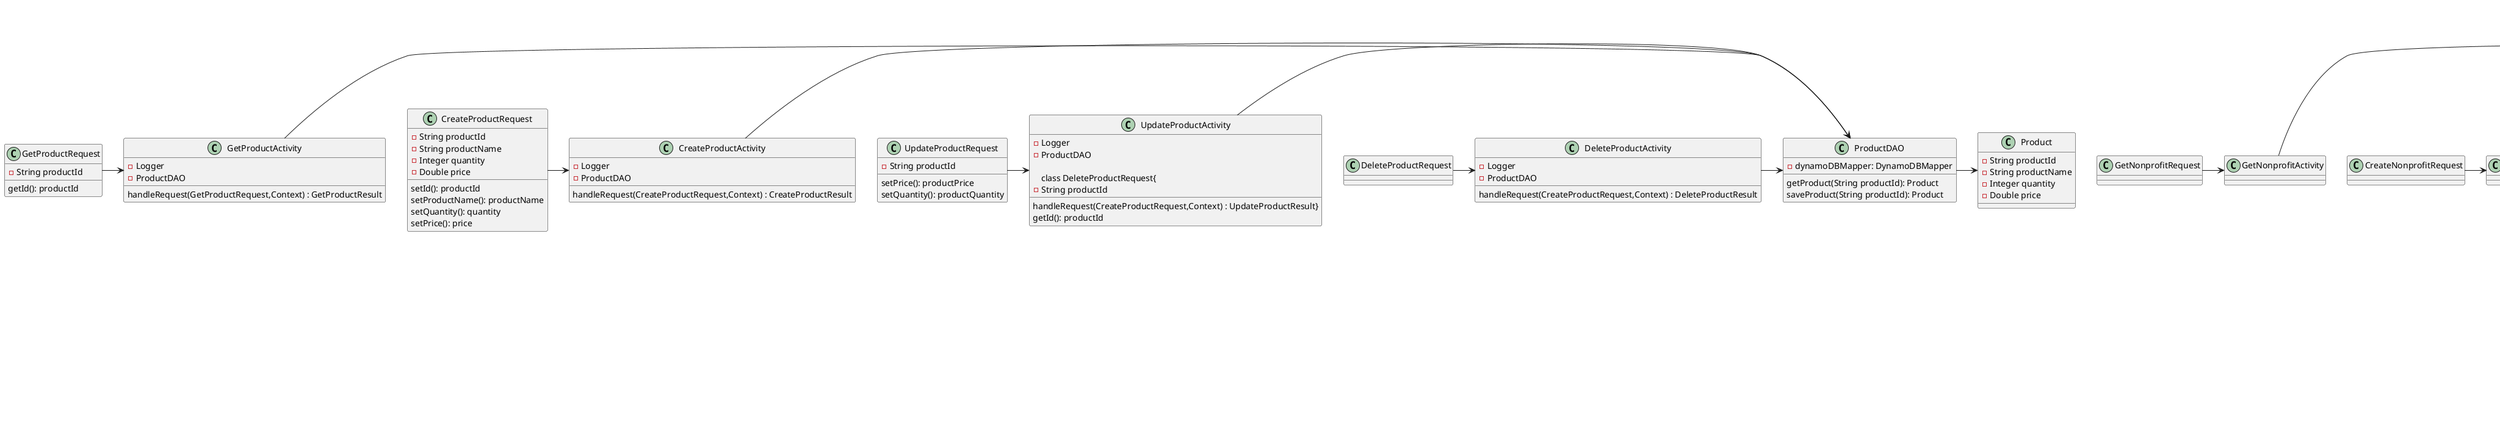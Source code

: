@startuml
title Overflow

class Product {
-String productId
-String productName
-Integer quantity
-Double price
}

class Inventory {
-String inventoryId
-List<Product> products
-Double totalCost
}

class Client {
-String clientId
-String name
-String email
-String phoneNumber
-Inventory inventory
}

class ProductDAO {
-dynamoDBMapper: DynamoDBMapper
    getProduct(String productId): Product
    saveProduct(String productId): Product
}

class InventoryDAO {
-dynamoDBMapper: DynamoDBMapper
    getOrder(String inventoryId): Inventory
    saveOrder(String inventoryId): Inventory
}


class ClientDAO {
-dynamoDBMapper: DynamoDBMapper
    getOrder(String clientId): ClientAccount
    saveOrder(String clientId): ClientAccount
}


class GetProductRequest{
-String productId
    getId(): productId
}

class GetProductResult{
-Product product
    getProduct() : Product
    setProduct()
}

class GetProductActivity {
-Logger
-ProductDAO
handleRequest(GetProductRequest,Context) : GetProductResult
}

class CreateProductRequest{
-String productId
-String productName
-Integer quantity
-Double price
setId(): productId
setProductName(): productName
setQuantity(): quantity
setPrice(): price
}

class CreateProductActivity {
-Logger
-ProductDAO
handleRequest(CreateProductRequest,Context) : CreateProductResult
}

class UpdateProductRequest{
-String productId
setPrice(): productPrice
setQuantity(): productQuantity
}

class UpdateProductActivity {
-Logger
-ProductDAO
handleRequest(CreateProductRequest,Context) : UpdateProductResult}

class DeleteProductRequest{
-String productId
getId(): productId
}

class DeleteProductActivity {
-Logger
-ProductDAO
handleRequest(CreateProductRequest,Context) : DeleteProductResult
}

class GetClientAccountRequest{
-String ClientId
getId(): ClientId
}

class GetClientAccountActivity {
-Logger
-ClientAccountDAO
handleRequest(GetClientAccountRequest,Context) : GetClientAccountResult
}

class CreateClientAccountRequest{
-String clientId
-String clientName
-String clientEmail
-String clientPhoneNumber
-List<Product> products
-Nonprofit nonprofit
-List<Customer> customers
setClientId (): clientId
setClientName(): ClientName
setClientEmail (): ClientEmail
setClientPhoneNumber(): ClientPhoneNumber
setProducts(): List<Product>
setNonprofit(): Nonprofit
setCustomers() :List<Customer>
}

class CreateClientAccountActivity {
-Logger
-ClientAccountDAO
handleRequest(CreateClientAccountRequest,Context) : CreateClientAccountResult
}

class UpdateClientAccountRequest{
-String ClientAccountId
getId(): ClientAccountId
}

class UpdateClientAccountActivity {
-Logger
-ClientAccountDAO
handleRequest(CreateClientAccountRequest,Context) : UpdateClientAccountResult}

class DeleteClientAccountRequest{
-String ClientId
getId(): ClientId
}

class DeleteClientAccountActivity {
-Logger
-ClientAccountDAO
handleRequest(CreateClientAccountRequest,Context) : DeleteClientAccountResult
}

class CreateClientAccountActivity {
-Logger
-ClientAccountDAO
handleRequest(CreateClientAccountRequest,Context) : CreateClientAccountResult
}

class UpdateClientAccountRequest{
-String ClientId
getId(): ClientId
}

class UpdateClientAccountActivity {
-Logger
-ClientAccountDAO
handleRequest(CreateClientAccountRequest,Context) : UpdateClientAccountResult}

class DeleteClientAccountRequest{
-String ClientId
getId(): ClientId
}

class DeleteClientAccountActivity {
-Logger
-ClientAccountDAO
handleRequest(CreateClientAccountRequest,Context) : DeleteClientAccountResult
}


ProductDAO -> Product
GetProductActivity -> ProductDAO
GetProductRequest -> GetProductActivity
CreateProductActivity -> ProductDAO
CreateProductRequest -> CreateProductActivity
UpdateProductActivity -> ProductDAO
UpdateProductRequest -> UpdateProductActivity
DeleteProductActivity -> ProductDAO
DeleteProductRequest -> DeleteProductActivity

NonprofitDAO -> Nonprofit
GetNonprofitActivity -> NonprofitDAO
GetNonprofitRequest -> GetNonprofitActivity
CreateNonprofitActivity -> NonprofitDAO
CreateNonprofitRequest -> CreateNonprofitActivity
UpdateNonprofitActivity -> NonprofitDAO
UpdateNonprofitRequest -> UpdateNonprofitActivity

OrderDAO -> Order
GetOrderActivity -> OrderDAO
GetOrderRequest -> GetOrderActivity
CreateOrderActivity -> OrderDAO
CreateOrderRequest -> CreateOrderActivity
UpdateOrderActivity -> OrderDAO
UpdateOrderRequest -> UpdateOrderActivity
DeleteOrderActivity -> OrderDAO
DeleteOrderRequest -> DeleteOrderActivity

ClientAccountDAO -> ClientAccount
GetClientAccountActivity -> ClientAccountDAO
GetClientAccountRequest -> GetClientAccountActivity
CreateClientAccountActivity -> ClientAccountDAO
CreateClientAccountRequest -> CreateClientAccountActivity
UpdateClientAccountActivity -> ClientAccountDAO
UpdateClientAccountRequest -> UpdateClientAccountActivity
DeleteClientAccountActivity -> ClientAccountDAO
DeleteClientAccountRequest -> DeleteClientAccountActivity

CustomerAccountDAO -> CustomerAccount
GetCustomerAccountActivity -> CustomerAccountDAO
GetCustomerAccountRequest -> GetCustomerAccountActivity
CreateCustomerAccountActivity -> CustomerAccountDAO
CreateCustomerAccountRequest -> CreateCustomerAccountActivity


class NonprofitNotFoundException {}
class ClientAccountNotFoundException {}
class CustomerNotFoundException {}
class OrderNotFoundException {}
class productNotFoundException {}
@enduml